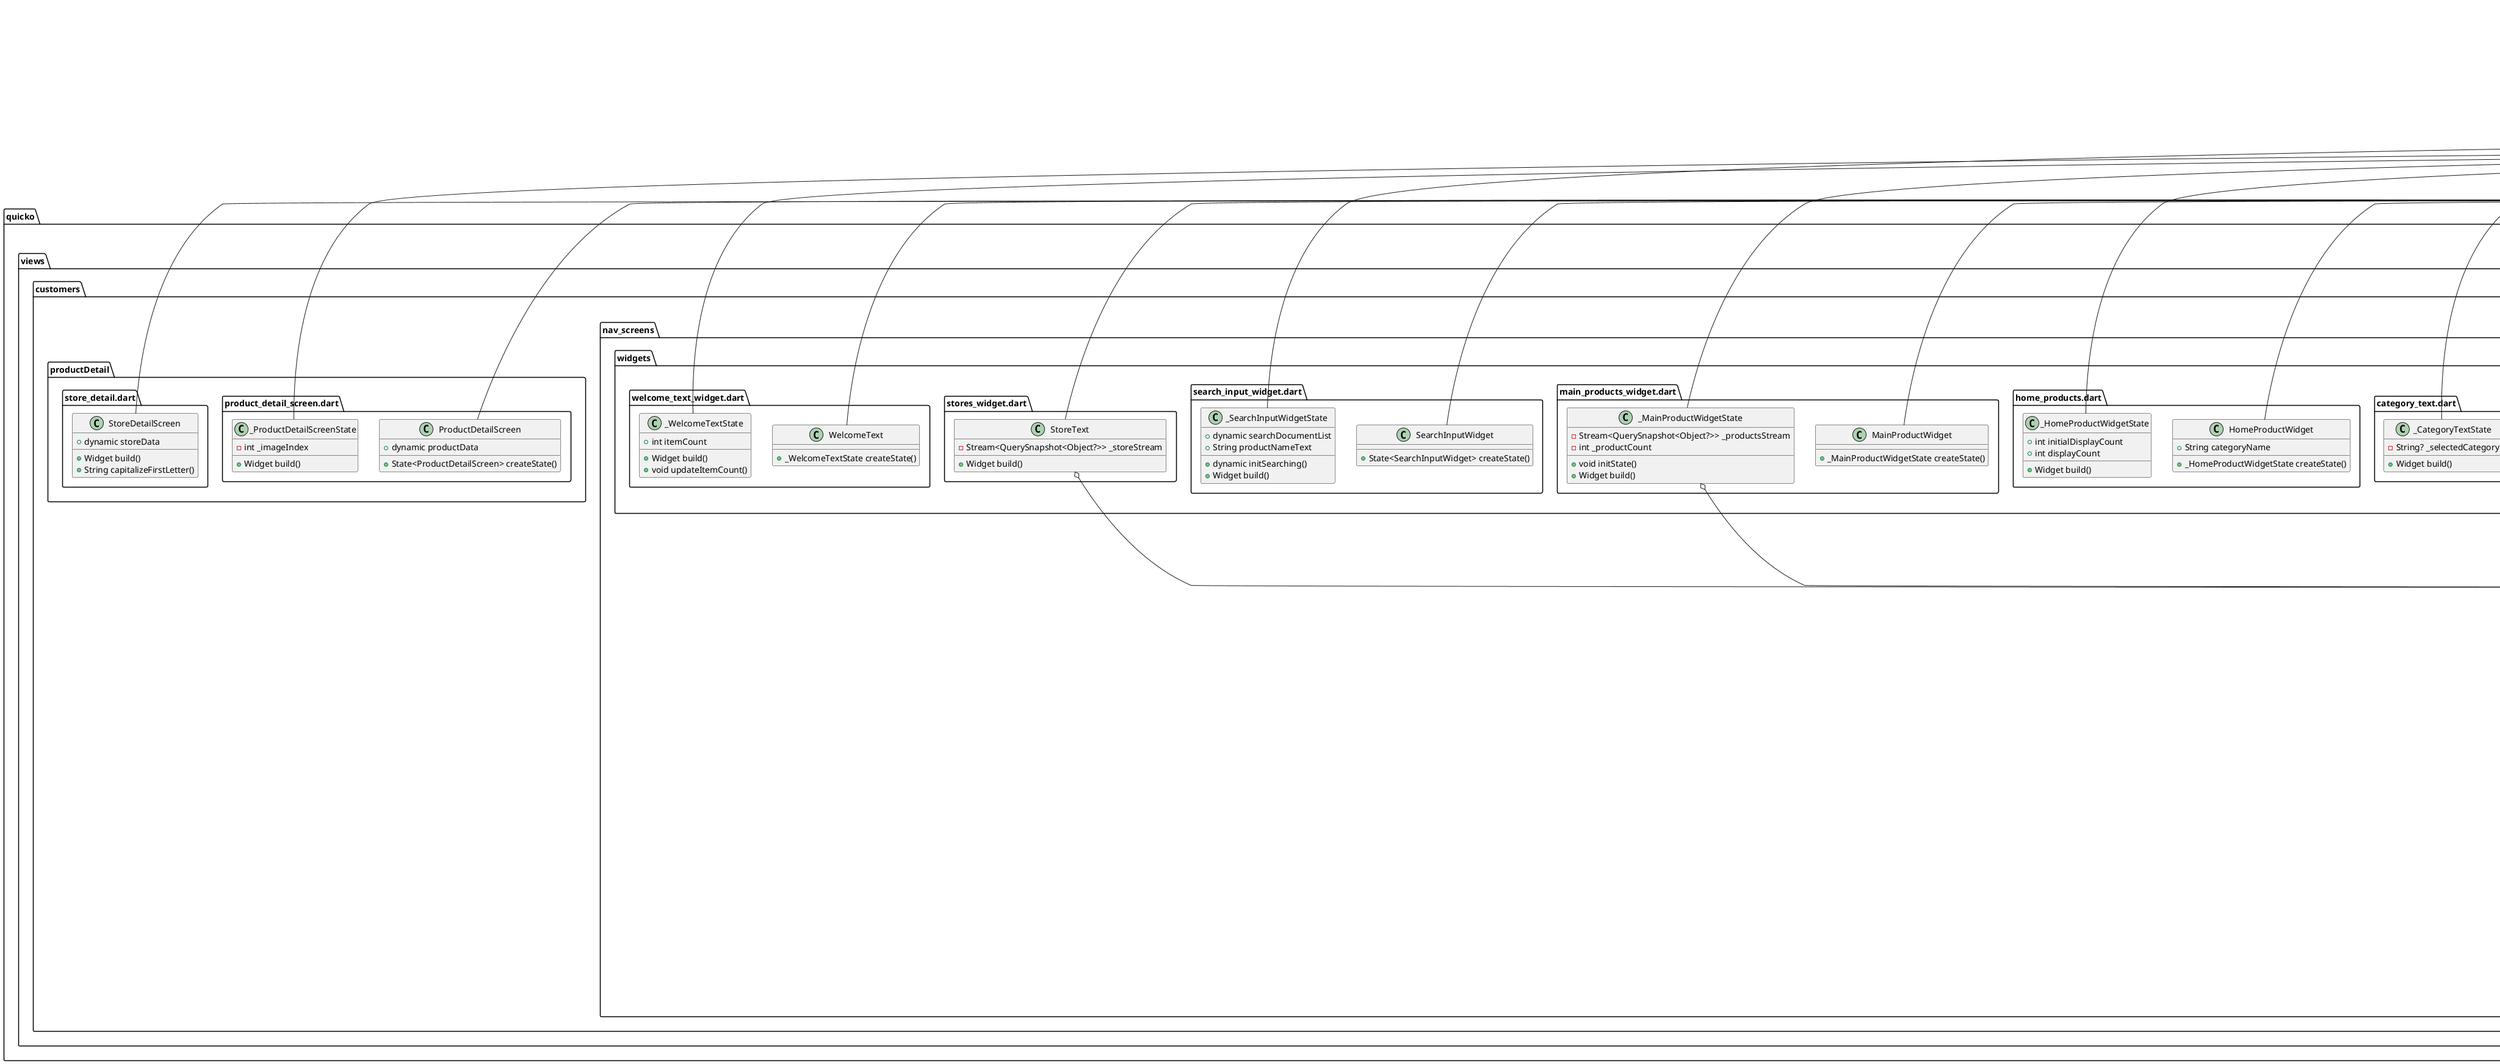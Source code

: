 @startuml
set namespaceSeparator ::

class "quicko::controllers::auth_controller.dart::AuthController" {
  -FirebaseAuth _auth
  -FirebaseFirestore _firestore
  -FirebaseStorage _storage
  -dynamic _uploadProfileImageToStorage()
  +dynamic pickProfileImage()
  +dynamic signUpUsers()
  +dynamic loginUsers()
}

"quicko::controllers::auth_controller.dart::AuthController" o-- "firebase_auth::firebase_auth.dart::FirebaseAuth"
"quicko::controllers::auth_controller.dart::AuthController" o-- "cloud_firestore::cloud_firestore.dart::FirebaseFirestore"
"quicko::controllers::auth_controller.dart::AuthController" o-- "firebase_storage::firebase_storage.dart::FirebaseStorage"

class "quicko::main.dart::InitialScreen" {
  +State<InitialScreen> createState()
}

"flutter::src::widgets::framework.dart::StatefulWidget" <|-- "quicko::main.dart::InitialScreen"

class "quicko::main.dart::_InitialScreenState" {
  +void initState()
  +void checkOnboardStatus()
  +void showOnboardScreen()
  +Widget build()
}

"flutter::src::widgets::framework.dart::State" <|-- "quicko::main.dart::_InitialScreenState"

class "quicko::main.dart::MyApp" {
  +Widget build()
}

"flutter::src::widgets::framework.dart::StatelessWidget" <|-- "quicko::main.dart::MyApp"

class "quicko::models::cart_attributes.dart::CartAttributes" {
  +String productName
  +String productId
  +List<dynamic> imageUrl
  +int quantity
  +int productQuantity
  +double price
  +String vendorId
  +void increase()
  +void decrease()
}

"flutter::src::foundation::change_notifier.dart::ChangeNotifier" <|-- "quicko::models::cart_attributes.dart::CartAttributes"

class "quicko::onboarding_screen.dart::OnboardingScreen" {
  +State<OnboardingScreen> createState()
}

"flutter::src::widgets::framework.dart::StatefulWidget" <|-- "quicko::onboarding_screen.dart::OnboardingScreen"

class "quicko::onboarding_screen.dart::_OnboardingScreenState" {
  -PageController _pageController
  -int _pageIndex
  +void initState()
  +void dispose()
  +Widget build()
}

"quicko::onboarding_screen.dart::_OnboardingScreenState" o-- "flutter::src::widgets::page_view.dart::PageController"
"flutter::src::widgets::framework.dart::State" <|-- "quicko::onboarding_screen.dart::_OnboardingScreenState"

class "quicko::onboarding_screen.dart::DotIndicator" {
  +bool isActive
  +Widget build()
}

"flutter::src::widgets::framework.dart::StatelessWidget" <|-- "quicko::onboarding_screen.dart::DotIndicator"

class "quicko::onboarding_screen.dart::Onboard" {
  +String image
  +String title
  +String description
}

class "quicko::onboarding_screen.dart::OnBoardContent" {
  +String image
  +String title
  +String description
  +Widget build()
}

"flutter::src::widgets::framework.dart::StatelessWidget" <|-- "quicko::onboarding_screen.dart::OnBoardContent"

class "quicko::provider::cart_provider.dart::CartProvider" {
  -Map<String, CartAttributes> _cartItems
  +Map<String, CartAttributes> getCartItems
  +double totalPrice
  +void addProductToCart()
  +void increment()
  +void decreament()
  +void removeItem()
  +void removeAllItem()
  +bool isVendorIdSame()
}

"flutter::src::foundation::change_notifier.dart::ChangeNotifier" <|-- "quicko::provider::cart_provider.dart::CartProvider"

class "quicko::provider::product_provider.dart::ProductProvider" {
  +Map<String, dynamic> productData
  +dynamic getFormData()
  +dynamic clearData()
}

"flutter::src::foundation::change_notifier.dart::ChangeNotifier" <|-- "quicko::provider::product_provider.dart::ProductProvider"

class "quicko::size_config.dart::SizeConfig" {
  {static} -MediaQueryData _mediaQueryData
  {static} +double screenWidth
  {static} +double screenHeight
  {static} +double? defaultSize
  {static} +Orientation? orientation
  +void init()
}

"quicko::size_config.dart::SizeConfig" o-- "flutter::src::widgets::media_query.dart::MediaQueryData"
"quicko::size_config.dart::SizeConfig" o-- "flutter::src::widgets::media_query.dart::Orientation"

class "quicko::splash_screen.dart::SplashScreen" {
  +State<SplashScreen> createState()
}

"flutter::src::widgets::framework.dart::StatefulWidget" <|-- "quicko::splash_screen.dart::SplashScreen"

class "quicko::splash_screen.dart::_SplashScreenState" {
  +Widget build()
}

"flutter::src::widgets::framework.dart::State" <|-- "quicko::splash_screen.dart::_SplashScreenState"

class "quicko::vendor::controllers::vendor_register_controller.dart::VendorController" {
  -FirebaseStorage _storage
  -FirebaseAuth _auth
  -FirebaseFirestore _firestore
  -dynamic _uploadVendorImageToStorage()
  +dynamic pickStoreImage()
  +dynamic registorVendor()
}

"quicko::vendor::controllers::vendor_register_controller.dart::VendorController" o-- "firebase_storage::firebase_storage.dart::FirebaseStorage"
"quicko::vendor::controllers::vendor_register_controller.dart::VendorController" o-- "firebase_auth::firebase_auth.dart::FirebaseAuth"
"quicko::vendor::controllers::vendor_register_controller.dart::VendorController" o-- "cloud_firestore::cloud_firestore.dart::FirebaseFirestore"

class "quicko::vendor::models::vender_user_models.dart::VendorUserModel" {
  +bool? approved
  +String? businessName
  +String? cityValue
  +String? countryValue
  +String? stateValue
  +String? email
  +String? phone
  +String? storeImage
  +String? vendorId
  +Map<String, Object?> toJson()
}

class "quicko::vendor::views::auth::vendor_auth.dart::VendorAuthScreen" {
  +Widget build()
}

"flutter::src::widgets::framework.dart::StatelessWidget" <|-- "quicko::vendor::views::auth::vendor_auth.dart::VendorAuthScreen"

class "quicko::vendor::views::auth::vendor_registor.dart::VendorRegisterScreen" {
  +State<VendorRegisterScreen> createState()
}

"flutter::src::widgets::framework.dart::StatefulWidget" <|-- "quicko::vendor::views::auth::vendor_registor.dart::VendorRegisterScreen"

class "quicko::vendor::views::auth::vendor_registor.dart::_VendorRegisterScreenState" {
  -GlobalKey<FormState> _formKey
  -FirebaseAuth _auth
  +String countryValue
  +String cityValue
  +String stateValue
  +String businessName
  +String email
  +String phone
  -Uint8List? _image
  -VendorController _vendorController
  +dynamic selectGalleryImage()
  +dynamic selectCameraImage()
  -dynamic _saveVendorDetail()
  +Widget build()
}

"quicko::vendor::views::auth::vendor_registor.dart::_VendorRegisterScreenState" o-- "flutter::src::widgets::framework.dart::GlobalKey<FormState>"
"quicko::vendor::views::auth::vendor_registor.dart::_VendorRegisterScreenState" o-- "firebase_auth::firebase_auth.dart::FirebaseAuth"
"quicko::vendor::views::auth::vendor_registor.dart::_VendorRegisterScreenState" o-- "dart::typed_data::Uint8List"
"quicko::vendor::views::auth::vendor_registor.dart::_VendorRegisterScreenState" o-- "quicko::vendor::controllers::vendor_register_controller.dart::VendorController"
"flutter::src::widgets::framework.dart::State" <|-- "quicko::vendor::views::auth::vendor_registor.dart::_VendorRegisterScreenState"

class "quicko::vendor::views::screens::edit_product_screen.dart::EditProductScreen" {
  +Widget build()
}

"flutter::src::widgets::framework.dart::StatelessWidget" <|-- "quicko::vendor::views::screens::edit_product_screen.dart::EditProductScreen"

class "quicko::vendor::views::screens::edit_product_tabs::published_tab.dart::PublishedTab" {
  -FirebaseFirestore _firestore
  +Widget build()
}

"quicko::vendor::views::screens::edit_product_tabs::published_tab.dart::PublishedTab" o-- "cloud_firestore::cloud_firestore.dart::FirebaseFirestore"
"flutter::src::widgets::framework.dart::StatelessWidget" <|-- "quicko::vendor::views::screens::edit_product_tabs::published_tab.dart::PublishedTab"

class "quicko::vendor::views::screens::edit_product_tabs::unpublished_tab.dart::UnpublishedTab" {
  -FirebaseFirestore _firestore
  +Widget build()
}

"quicko::vendor::views::screens::edit_product_tabs::unpublished_tab.dart::UnpublishedTab" o-- "cloud_firestore::cloud_firestore.dart::FirebaseFirestore"
"flutter::src::widgets::framework.dart::StatelessWidget" <|-- "quicko::vendor::views::screens::edit_product_tabs::unpublished_tab.dart::UnpublishedTab"

class "quicko::vendor::views::screens::landing_screen.dart::LandingScreen" {
  +Widget build()
}

"flutter::src::widgets::framework.dart::StatelessWidget" <|-- "quicko::vendor::views::screens::landing_screen.dart::LandingScreen"

class "quicko::vendor::views::screens::main_vendor_screen.dart::MainVendorScreen" {
  +State<MainVendorScreen> createState()
}

"flutter::src::widgets::framework.dart::StatefulWidget" <|-- "quicko::vendor::views::screens::main_vendor_screen.dart::MainVendorScreen"

class "quicko::vendor::views::screens::main_vendor_screen.dart::_MainVendorScreenState" {
  -int _pageIndex
  -List<Widget> _pages
  -void _selectPage()
  +Widget build()
}

"flutter::src::widgets::framework.dart::State" <|-- "quicko::vendor::views::screens::main_vendor_screen.dart::_MainVendorScreenState"

class "quicko::vendor::views::screens::scan_screen.dart::ScanScreen" {
  +_ScanScreenState createState()
}

"flutter::src::widgets::framework.dart::StatefulWidget" <|-- "quicko::vendor::views::screens::scan_screen.dart::ScanScreen"

class "quicko::vendor::views::screens::scan_screen.dart::_ScanScreenState" {
  +GlobalKey<State<StatefulWidget>> qrKey
  +Barcode? result
  +QRViewController? controller
  -FirebaseAuth _auth
  +Widget build()
  -void _onQRViewCreated()
  +void dispose()
}

"quicko::vendor::views::screens::scan_screen.dart::_ScanScreenState" o-- "flutter::src::widgets::framework.dart::GlobalKey<State<StatefulWidget>>"
"quicko::vendor::views::screens::scan_screen.dart::_ScanScreenState" o-- "qr_code_scanner::src::types::barcode.dart::Barcode"
"quicko::vendor::views::screens::scan_screen.dart::_ScanScreenState" o-- "qr_code_scanner::src::qr_code_scanner.dart::QRViewController"
"quicko::vendor::views::screens::scan_screen.dart::_ScanScreenState" o-- "firebase_auth::firebase_auth.dart::FirebaseAuth"
"flutter::src::widgets::framework.dart::State" <|-- "quicko::vendor::views::screens::scan_screen.dart::_ScanScreenState"

class "quicko::vendor::views::screens::upload_screen.dart::UploadScreen" {
  -GlobalKey<FormState> _formKey
  -FirebaseFirestore _firestore
  +Widget build()
}

"quicko::vendor::views::screens::upload_screen.dart::UploadScreen" o-- "flutter::src::widgets::framework.dart::GlobalKey<FormState>"
"quicko::vendor::views::screens::upload_screen.dart::UploadScreen" o-- "cloud_firestore::cloud_firestore.dart::FirebaseFirestore"
"flutter::src::widgets::framework.dart::StatelessWidget" <|-- "quicko::vendor::views::screens::upload_screen.dart::UploadScreen"

class "quicko::vendor::views::screens::upload_tab_screens::general_screen.dart::GeneralScreen" {
  +State<GeneralScreen> createState()
}

"flutter::src::widgets::framework.dart::StatefulWidget" <|-- "quicko::vendor::views::screens::upload_tab_screens::general_screen.dart::GeneralScreen"

class "quicko::vendor::views::screens::upload_tab_screens::general_screen.dart::_GeneralScreenState" {
  -FirebaseFirestore _firestore
  -List<String> _categoryList
  +bool wantKeepAlive
  -dynamic _getCategories()
  +void initState()
  +Widget build()
}

"quicko::vendor::views::screens::upload_tab_screens::general_screen.dart::_GeneralScreenState" o-- "cloud_firestore::cloud_firestore.dart::FirebaseFirestore"
"flutter::src::widgets::framework.dart::State" <|-- "quicko::vendor::views::screens::upload_tab_screens::general_screen.dart::_GeneralScreenState"
"flutter::src::widgets::automatic_keep_alive.dart::AutomaticKeepAliveClientMixin" <|-- "quicko::vendor::views::screens::upload_tab_screens::general_screen.dart::_GeneralScreenState"

class "quicko::vendor::views::screens::upload_tab_screens::%C4%B1mages_screen.dart::ImagesScreen" {
  +State<ImagesScreen> createState()
}

"flutter::src::widgets::framework.dart::StatefulWidget" <|-- "quicko::vendor::views::screens::upload_tab_screens::%C4%B1mages_screen.dart::ImagesScreen"

class "quicko::vendor::views::screens::upload_tab_screens::%C4%B1mages_screen.dart::_ImagesScreenState" {
  +ImagePicker picker
  -FirebaseStorage _storage
  -List<File> _image
  -List<String> _imageUrlList
  +bool wantKeepAlive
  +dynamic chooseImage()
  +Widget build()
}

"quicko::vendor::views::screens::upload_tab_screens::%C4%B1mages_screen.dart::_ImagesScreenState" o-- "image_picker::image_picker.dart::ImagePicker"
"quicko::vendor::views::screens::upload_tab_screens::%C4%B1mages_screen.dart::_ImagesScreenState" o-- "firebase_storage::firebase_storage.dart::FirebaseStorage"
"flutter::src::widgets::framework.dart::State" <|-- "quicko::vendor::views::screens::upload_tab_screens::%C4%B1mages_screen.dart::_ImagesScreenState"
"flutter::src::widgets::automatic_keep_alive.dart::AutomaticKeepAliveClientMixin" <|-- "quicko::vendor::views::screens::upload_tab_screens::%C4%B1mages_screen.dart::_ImagesScreenState"

class "quicko::vendor::views::screens::vendorProductDetail::vendor_product_detail_screen.dart::VendorProductDetailScreen" {
  +dynamic productData
  +State<VendorProductDetailScreen> createState()
}

"flutter::src::widgets::framework.dart::StatefulWidget" <|-- "quicko::vendor::views::screens::vendorProductDetail::vendor_product_detail_screen.dart::VendorProductDetailScreen"

class "quicko::vendor::views::screens::vendorProductDetail::vendor_product_detail_screen.dart::_VendorProductDetailScreenState" {
  -FirebaseFirestore _firestore
  -TextEditingController _productNameController
  -TextEditingController _quantityController
  -TextEditingController _productPriceController
  -TextEditingController _productDescriptionController
  -TextEditingController _categoryNameController
  +double? productPrice
  +int? productQuantity
  +void initState()
  +Widget build()
}

"quicko::vendor::views::screens::vendorProductDetail::vendor_product_detail_screen.dart::_VendorProductDetailScreenState" o-- "cloud_firestore::cloud_firestore.dart::FirebaseFirestore"
"quicko::vendor::views::screens::vendorProductDetail::vendor_product_detail_screen.dart::_VendorProductDetailScreenState" o-- "flutter::src::widgets::editable_text.dart::TextEditingController"
"flutter::src::widgets::framework.dart::State" <|-- "quicko::vendor::views::screens::vendorProductDetail::vendor_product_detail_screen.dart::_VendorProductDetailScreenState"

class "quicko::vendor::views::screens::vendor_logout_screen.dart::VendorLogoutScreen" {
  -FirebaseAuth _auth
  +Widget build()
}

"quicko::vendor::views::screens::vendor_logout_screen.dart::VendorLogoutScreen" o-- "firebase_auth::firebase_auth.dart::FirebaseAuth"
"flutter::src::widgets::framework.dart::StatelessWidget" <|-- "quicko::vendor::views::screens::vendor_logout_screen.dart::VendorLogoutScreen"

class "quicko::vendor::views::screens::vendor_order_screen.dart::VendorOrderScreen" {
  +_VendorOrderScreenState createState()
}

"flutter::src::widgets::framework.dart::StatefulWidget" <|-- "quicko::vendor::views::screens::vendor_order_screen.dart::VendorOrderScreen"

class "quicko::vendor::views::screens::vendor_order_screen.dart::_VendorOrderScreenState" {
  -FirebaseAuth _auth
  -FirebaseFirestore _firestore
  +Widget build()
}

"quicko::vendor::views::screens::vendor_order_screen.dart::_VendorOrderScreenState" o-- "firebase_auth::firebase_auth.dart::FirebaseAuth"
"quicko::vendor::views::screens::vendor_order_screen.dart::_VendorOrderScreenState" o-- "cloud_firestore::cloud_firestore.dart::FirebaseFirestore"
"flutter::src::widgets::framework.dart::State" <|-- "quicko::vendor::views::screens::vendor_order_screen.dart::_VendorOrderScreenState"

class "quicko::views::customers::auth::login_screen.dart::LoginScreen" {
  +State<LoginScreen> createState()
}

"flutter::src::widgets::framework.dart::StatefulWidget" <|-- "quicko::views::customers::auth::login_screen.dart::LoginScreen"

class "quicko::views::customers::auth::login_screen.dart::_LoginScreenState" {
  -GlobalKey<FormState> _formKey
  -AuthController _authController
  +String email
  +String password
  -bool _isLoading
  -dynamic _loginUsers()
  +Widget build()
  +dynamic checkVendorEnrollment()
  +void initState()
  +void handleLogin()
}

"quicko::views::customers::auth::login_screen.dart::_LoginScreenState" o-- "flutter::src::widgets::framework.dart::GlobalKey<FormState>"
"quicko::views::customers::auth::login_screen.dart::_LoginScreenState" o-- "quicko::controllers::auth_controller.dart::AuthController"
"flutter::src::widgets::framework.dart::State" <|-- "quicko::views::customers::auth::login_screen.dart::_LoginScreenState"

class "quicko::views::customers::auth::register_screen.dart::CustomerRegisterScreen" {
  +State<CustomerRegisterScreen> createState()
}

"flutter::src::widgets::framework.dart::StatefulWidget" <|-- "quicko::views::customers::auth::register_screen.dart::CustomerRegisterScreen"

class "quicko::views::customers::auth::register_screen.dart::_CustomerRegisterScreenState" {
  -AuthController _authController
  -GlobalKey<FormState> _formKey
  +String email
  +String fullName
  +String phoneNumber
  +String password
  -bool _isLoading
  -Uint8List? _image
  -dynamic _singUpUsers()
  +dynamic selectGalleryImage()
  +dynamic selectCameraImage()
  +Widget build()
}

"quicko::views::customers::auth::register_screen.dart::_CustomerRegisterScreenState" o-- "quicko::controllers::auth_controller.dart::AuthController"
"quicko::views::customers::auth::register_screen.dart::_CustomerRegisterScreenState" o-- "flutter::src::widgets::framework.dart::GlobalKey<FormState>"
"quicko::views::customers::auth::register_screen.dart::_CustomerRegisterScreenState" o-- "dart::typed_data::Uint8List"
"flutter::src::widgets::framework.dart::State" <|-- "quicko::views::customers::auth::register_screen.dart::_CustomerRegisterScreenState"

class "quicko::views::customers::main_screen.dart::MainScreen" {
  +State<MainScreen> createState()
}

"flutter::src::widgets::framework.dart::StatefulWidget" <|-- "quicko::views::customers::main_screen.dart::MainScreen"

class "quicko::views::customers::main_screen.dart::_MainScreenState" {
  -int _pageIndex
  -List<Widget> _pages
  -PageController _pageController
  +void initState()
  +void dispose()
  -void _selectPage()
  +Widget build()
}

"quicko::views::customers::main_screen.dart::_MainScreenState" o-- "flutter::src::widgets::page_view.dart::PageController"
"flutter::src::widgets::framework.dart::State" <|-- "quicko::views::customers::main_screen.dart::_MainScreenState"

class "quicko::views::customers::nav_screens::account_screen.dart::AccountsScreen" {
  -FirebaseAuth _auth
  +Widget build()
}

"quicko::views::customers::nav_screens::account_screen.dart::AccountsScreen" o-- "firebase_auth::firebase_auth.dart::FirebaseAuth"
"flutter::src::widgets::framework.dart::StatelessWidget" <|-- "quicko::views::customers::nav_screens::account_screen.dart::AccountsScreen"

class "quicko::views::customers::nav_screens::cart_screen.dart::CartScreen" {
  +Widget build()
}

"flutter::src::widgets::framework.dart::StatelessWidget" <|-- "quicko::views::customers::nav_screens::cart_screen.dart::CartScreen"

class "quicko::views::customers::nav_screens::components::body.dart::Body" {
  +_BodyState createState()
}

"flutter::src::widgets::framework.dart::StatefulWidget" <|-- "quicko::views::customers::nav_screens::components::body.dart::Body"

class "quicko::views::customers::nav_screens::components::body.dart::_BodyState" {
  +void initState()
  +Widget build()
}

"flutter::src::widgets::framework.dart::State" <|-- "quicko::views::customers::nav_screens::components::body.dart::_BodyState"

class "quicko::views::customers::nav_screens::components::cart_card.dart::CartCard" {
  +Cart cart
  +String generateQrData()
  +dynamic saveQrDataToFirestore()
  +Widget build()
}

"quicko::views::customers::nav_screens::components::cart_card.dart::CartCard" o-- "quicko::views::customers::nav_screens::models::Cart.dart::Cart"
"flutter::src::widgets::framework.dart::StatelessWidget" <|-- "quicko::views::customers::nav_screens::components::cart_card.dart::CartCard"

class "quicko::views::customers::nav_screens::components::check_out.dart::CheckoutCard" {
  +State<CheckoutCard> createState()
}

"flutter::src::widgets::framework.dart::StatefulWidget" <|-- "quicko::views::customers::nav_screens::components::check_out.dart::CheckoutCard"

class "quicko::views::customers::nav_screens::components::check_out.dart::_CheckoutCardState" {
  +bool isPickedUp
  +Widget build()
}

"flutter::src::widgets::framework.dart::State" <|-- "quicko::views::customers::nav_screens::components::check_out.dart::_CheckoutCardState"

class "quicko::views::customers::nav_screens::components::default_button.dart::DefaultButton" {
  +String? text
  +Function? press
  +Widget build()
}

"flutter::src::widgets::framework.dart::StatelessWidget" <|-- "quicko::views::customers::nav_screens::components::default_button.dart::DefaultButton"

class "quicko::views::customers::nav_screens::home_screen.dart::HomeScreen" {
  +Widget build()
}

"flutter::src::widgets::framework.dart::StatelessWidget" <|-- "quicko::views::customers::nav_screens::home_screen.dart::HomeScreen"

class "quicko::views::customers::nav_screens::models::Cart.dart::Cart" {
  +Product product
  +int numOfItem
}

"quicko::views::customers::nav_screens::models::Cart.dart::Cart" o-- "quicko::views::customers::nav_screens::models::Product.dart::Product"

class "quicko::views::customers::nav_screens::models::Product.dart::Product" {
  +int id
  +String title
  +String description
  +List<String> images
  +List<Color> colors
  +double rating
  +double price
  +bool isFavourite
  +bool isPopular
}

class "quicko::views::customers::nav_screens::payment::generateQR_screen.dart::QRGeneratorScreen" {
  +_QRGeneratorScreenState createState()
}

"flutter::src::widgets::framework.dart::StatefulWidget" <|-- "quicko::views::customers::nav_screens::payment::generateQR_screen.dart::QRGeneratorScreen"

class "quicko::views::customers::nav_screens::payment::generateQR_screen.dart::_QRGeneratorScreenState" {
  +String qrData
  +void initState()
  +dynamic fetchLastOrder()
  +Widget build()
}

"flutter::src::widgets::framework.dart::State" <|-- "quicko::views::customers::nav_screens::payment::generateQR_screen.dart::_QRGeneratorScreenState"

class "quicko::views::customers::nav_screens::payment::payment_screen.dart::PaymentScreen" {
  +_PaymentScreenState createState()
}

"flutter::src::widgets::framework.dart::StatefulWidget" <|-- "quicko::views::customers::nav_screens::payment::payment_screen.dart::PaymentScreen"

class "quicko::views::customers::nav_screens::payment::payment_screen.dart::_PaymentScreenState" {
  -String? _selectedMethod
  +Widget build()
  +Widget content()
  +Widget paymentMethod()
}

"flutter::src::widgets::framework.dart::State" <|-- "quicko::views::customers::nav_screens::payment::payment_screen.dart::_PaymentScreenState"

class "quicko::views::customers::nav_screens::search_screen.dart::SearchScreen" {
  +State<SearchScreen> createState()
}

"flutter::src::widgets::framework.dart::StatefulWidget" <|-- "quicko::views::customers::nav_screens::search_screen.dart::SearchScreen"

class "quicko::views::customers::nav_screens::search_screen.dart::_SearchScreenState" {
  -String _searchedValue
  +Widget build()
}

"flutter::src::widgets::framework.dart::State" <|-- "quicko::views::customers::nav_screens::search_screen.dart::_SearchScreenState"

class "quicko::views::customers::nav_screens::store_screen.dart::StoreScreen" {
  +Widget build()
}

"flutter::src::widgets::framework.dart::StatelessWidget" <|-- "quicko::views::customers::nav_screens::store_screen.dart::StoreScreen"

class "quicko::views::customers::nav_screens::widgets::banner_widget.dart::BannerWidget" {
  +State<BannerWidget> createState()
}

"flutter::src::widgets::framework.dart::StatefulWidget" <|-- "quicko::views::customers::nav_screens::widgets::banner_widget.dart::BannerWidget"

class "quicko::views::customers::nav_screens::widgets::banner_widget.dart::_BannerWidgetState" {
  -FirebaseFirestore _firestore
  -List<dynamic> _bannerImage
  +dynamic getBanners()
  +void initState()
  +Widget build()
}

"quicko::views::customers::nav_screens::widgets::banner_widget.dart::_BannerWidgetState" o-- "cloud_firestore::cloud_firestore.dart::FirebaseFirestore"
"flutter::src::widgets::framework.dart::State" <|-- "quicko::views::customers::nav_screens::widgets::banner_widget.dart::_BannerWidgetState"

class "quicko::views::customers::nav_screens::widgets::category_text.dart::CategoryText" {
  +State<CategoryText> createState()
}

"flutter::src::widgets::framework.dart::StatefulWidget" <|-- "quicko::views::customers::nav_screens::widgets::category_text.dart::CategoryText"

class "quicko::views::customers::nav_screens::widgets::category_text.dart::_CategoryTextState" {
  -String? _selectedCategory
  +Widget build()
}

"flutter::src::widgets::framework.dart::State" <|-- "quicko::views::customers::nav_screens::widgets::category_text.dart::_CategoryTextState"

class "quicko::views::customers::nav_screens::widgets::home_products.dart::HomeProductWidget" {
  +String categoryName
  +_HomeProductWidgetState createState()
}

"flutter::src::widgets::framework.dart::StatefulWidget" <|-- "quicko::views::customers::nav_screens::widgets::home_products.dart::HomeProductWidget"

class "quicko::views::customers::nav_screens::widgets::home_products.dart::_HomeProductWidgetState" {
  +int initialDisplayCount
  +int displayCount
  +Widget build()
}

"flutter::src::widgets::framework.dart::State" <|-- "quicko::views::customers::nav_screens::widgets::home_products.dart::_HomeProductWidgetState"

class "quicko::views::customers::nav_screens::widgets::main_products_widget.dart::MainProductWidget" {
  +_MainProductWidgetState createState()
}

"flutter::src::widgets::framework.dart::StatefulWidget" <|-- "quicko::views::customers::nav_screens::widgets::main_products_widget.dart::MainProductWidget"

class "quicko::views::customers::nav_screens::widgets::main_products_widget.dart::_MainProductWidgetState" {
  -Stream<QuerySnapshot<Object?>> _productsStream
  -int _productCount
  +void initState()
  +Widget build()
}

"quicko::views::customers::nav_screens::widgets::main_products_widget.dart::_MainProductWidgetState" o-- "dart::async::Stream<QuerySnapshot<Object>>"
"flutter::src::widgets::framework.dart::State" <|-- "quicko::views::customers::nav_screens::widgets::main_products_widget.dart::_MainProductWidgetState"

class "quicko::views::customers::nav_screens::widgets::search_input_widget.dart::SearchInputWidget" {
  +State<SearchInputWidget> createState()
}

"flutter::src::widgets::framework.dart::StatefulWidget" <|-- "quicko::views::customers::nav_screens::widgets::search_input_widget.dart::SearchInputWidget"

class "quicko::views::customers::nav_screens::widgets::search_input_widget.dart::_SearchInputWidgetState" {
  +dynamic searchDocumentList
  +String productNameText
  +dynamic initSearching()
  +Widget build()
}

"flutter::src::widgets::framework.dart::State" <|-- "quicko::views::customers::nav_screens::widgets::search_input_widget.dart::_SearchInputWidgetState"

class "quicko::views::customers::nav_screens::widgets::stores_widget.dart::StoreText" {
  -Stream<QuerySnapshot<Object?>> _storeStream
  +Widget build()
}

"quicko::views::customers::nav_screens::widgets::stores_widget.dart::StoreText" o-- "dart::async::Stream<QuerySnapshot<Object>>"
"flutter::src::widgets::framework.dart::StatelessWidget" <|-- "quicko::views::customers::nav_screens::widgets::stores_widget.dart::StoreText"

class "quicko::views::customers::nav_screens::widgets::welcome_text_widget.dart::WelcomeText" {
  +_WelcomeTextState createState()
}

"flutter::src::widgets::framework.dart::StatefulWidget" <|-- "quicko::views::customers::nav_screens::widgets::welcome_text_widget.dart::WelcomeText"

class "quicko::views::customers::nav_screens::widgets::welcome_text_widget.dart::_WelcomeTextState" {
  +int itemCount
  +Widget build()
  +void updateItemCount()
}

"flutter::src::widgets::framework.dart::State" <|-- "quicko::views::customers::nav_screens::widgets::welcome_text_widget.dart::_WelcomeTextState"

class "quicko::views::customers::productDetail::product_detail_screen.dart::ProductDetailScreen" {
  +dynamic productData
  +State<ProductDetailScreen> createState()
}

"flutter::src::widgets::framework.dart::StatefulWidget" <|-- "quicko::views::customers::productDetail::product_detail_screen.dart::ProductDetailScreen"

class "quicko::views::customers::productDetail::product_detail_screen.dart::_ProductDetailScreenState" {
  -int _imageIndex
  +Widget build()
}

"flutter::src::widgets::framework.dart::State" <|-- "quicko::views::customers::productDetail::product_detail_screen.dart::_ProductDetailScreenState"

class "quicko::views::customers::productDetail::store_detail.dart::StoreDetailScreen" {
  +dynamic storeData
  +Widget build()
  +String capitalizeFirstLetter()
}

"flutter::src::widgets::framework.dart::StatelessWidget" <|-- "quicko::views::customers::productDetail::store_detail.dart::StoreDetailScreen"

class "quicko::views::inner_screens::edit_profile.dart::EditProfileScreen" {
  +dynamic userData
  +State<EditProfileScreen> createState()
}

"flutter::src::widgets::framework.dart::StatefulWidget" <|-- "quicko::views::inner_screens::edit_profile.dart::EditProfileScreen"

class "quicko::views::inner_screens::edit_profile.dart::_EditProfileScreenState" {
  -FirebaseFirestore _firestore
  -TextEditingController _fullNameController
  -TextEditingController _emailController
  -TextEditingController _phoneController
  +String? address
  +void initState()
  +Widget build()
}

"quicko::views::inner_screens::edit_profile.dart::_EditProfileScreenState" o-- "cloud_firestore::cloud_firestore.dart::FirebaseFirestore"
"quicko::views::inner_screens::edit_profile.dart::_EditProfileScreenState" o-- "flutter::src::widgets::editable_text.dart::TextEditingController"
"flutter::src::widgets::framework.dart::State" <|-- "quicko::views::inner_screens::edit_profile.dart::_EditProfileScreenState"


@enduml
